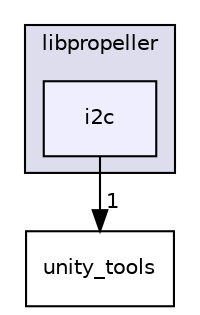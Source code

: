 digraph "i2c" {
  compound=true
  node [ fontsize="10", fontname="Helvetica"];
  edge [ labelfontsize="10", labelfontname="Helvetica"];
  subgraph clusterdir_34d10b20358c807fff993149200b6a31 {
    graph [ bgcolor="#ddddee", pencolor="black", label="libpropeller" fontname="Helvetica", fontsize="10", URL="dir_34d10b20358c807fff993149200b6a31.html"]
  dir_c3b11af479d85cbee5d8a7aef9a49808 [shape=box, label="i2c", style="filled", fillcolor="#eeeeff", pencolor="black", URL="dir_c3b11af479d85cbee5d8a7aef9a49808.html"];
  }
  dir_a5caeb44bd6f9bde5ce74f527efd0904 [shape=box label="unity_tools" URL="dir_a5caeb44bd6f9bde5ce74f527efd0904.html"];
  dir_c3b11af479d85cbee5d8a7aef9a49808->dir_a5caeb44bd6f9bde5ce74f527efd0904 [headlabel="1", labeldistance=1.5 headhref="dir_000009_000025.html"];
}
